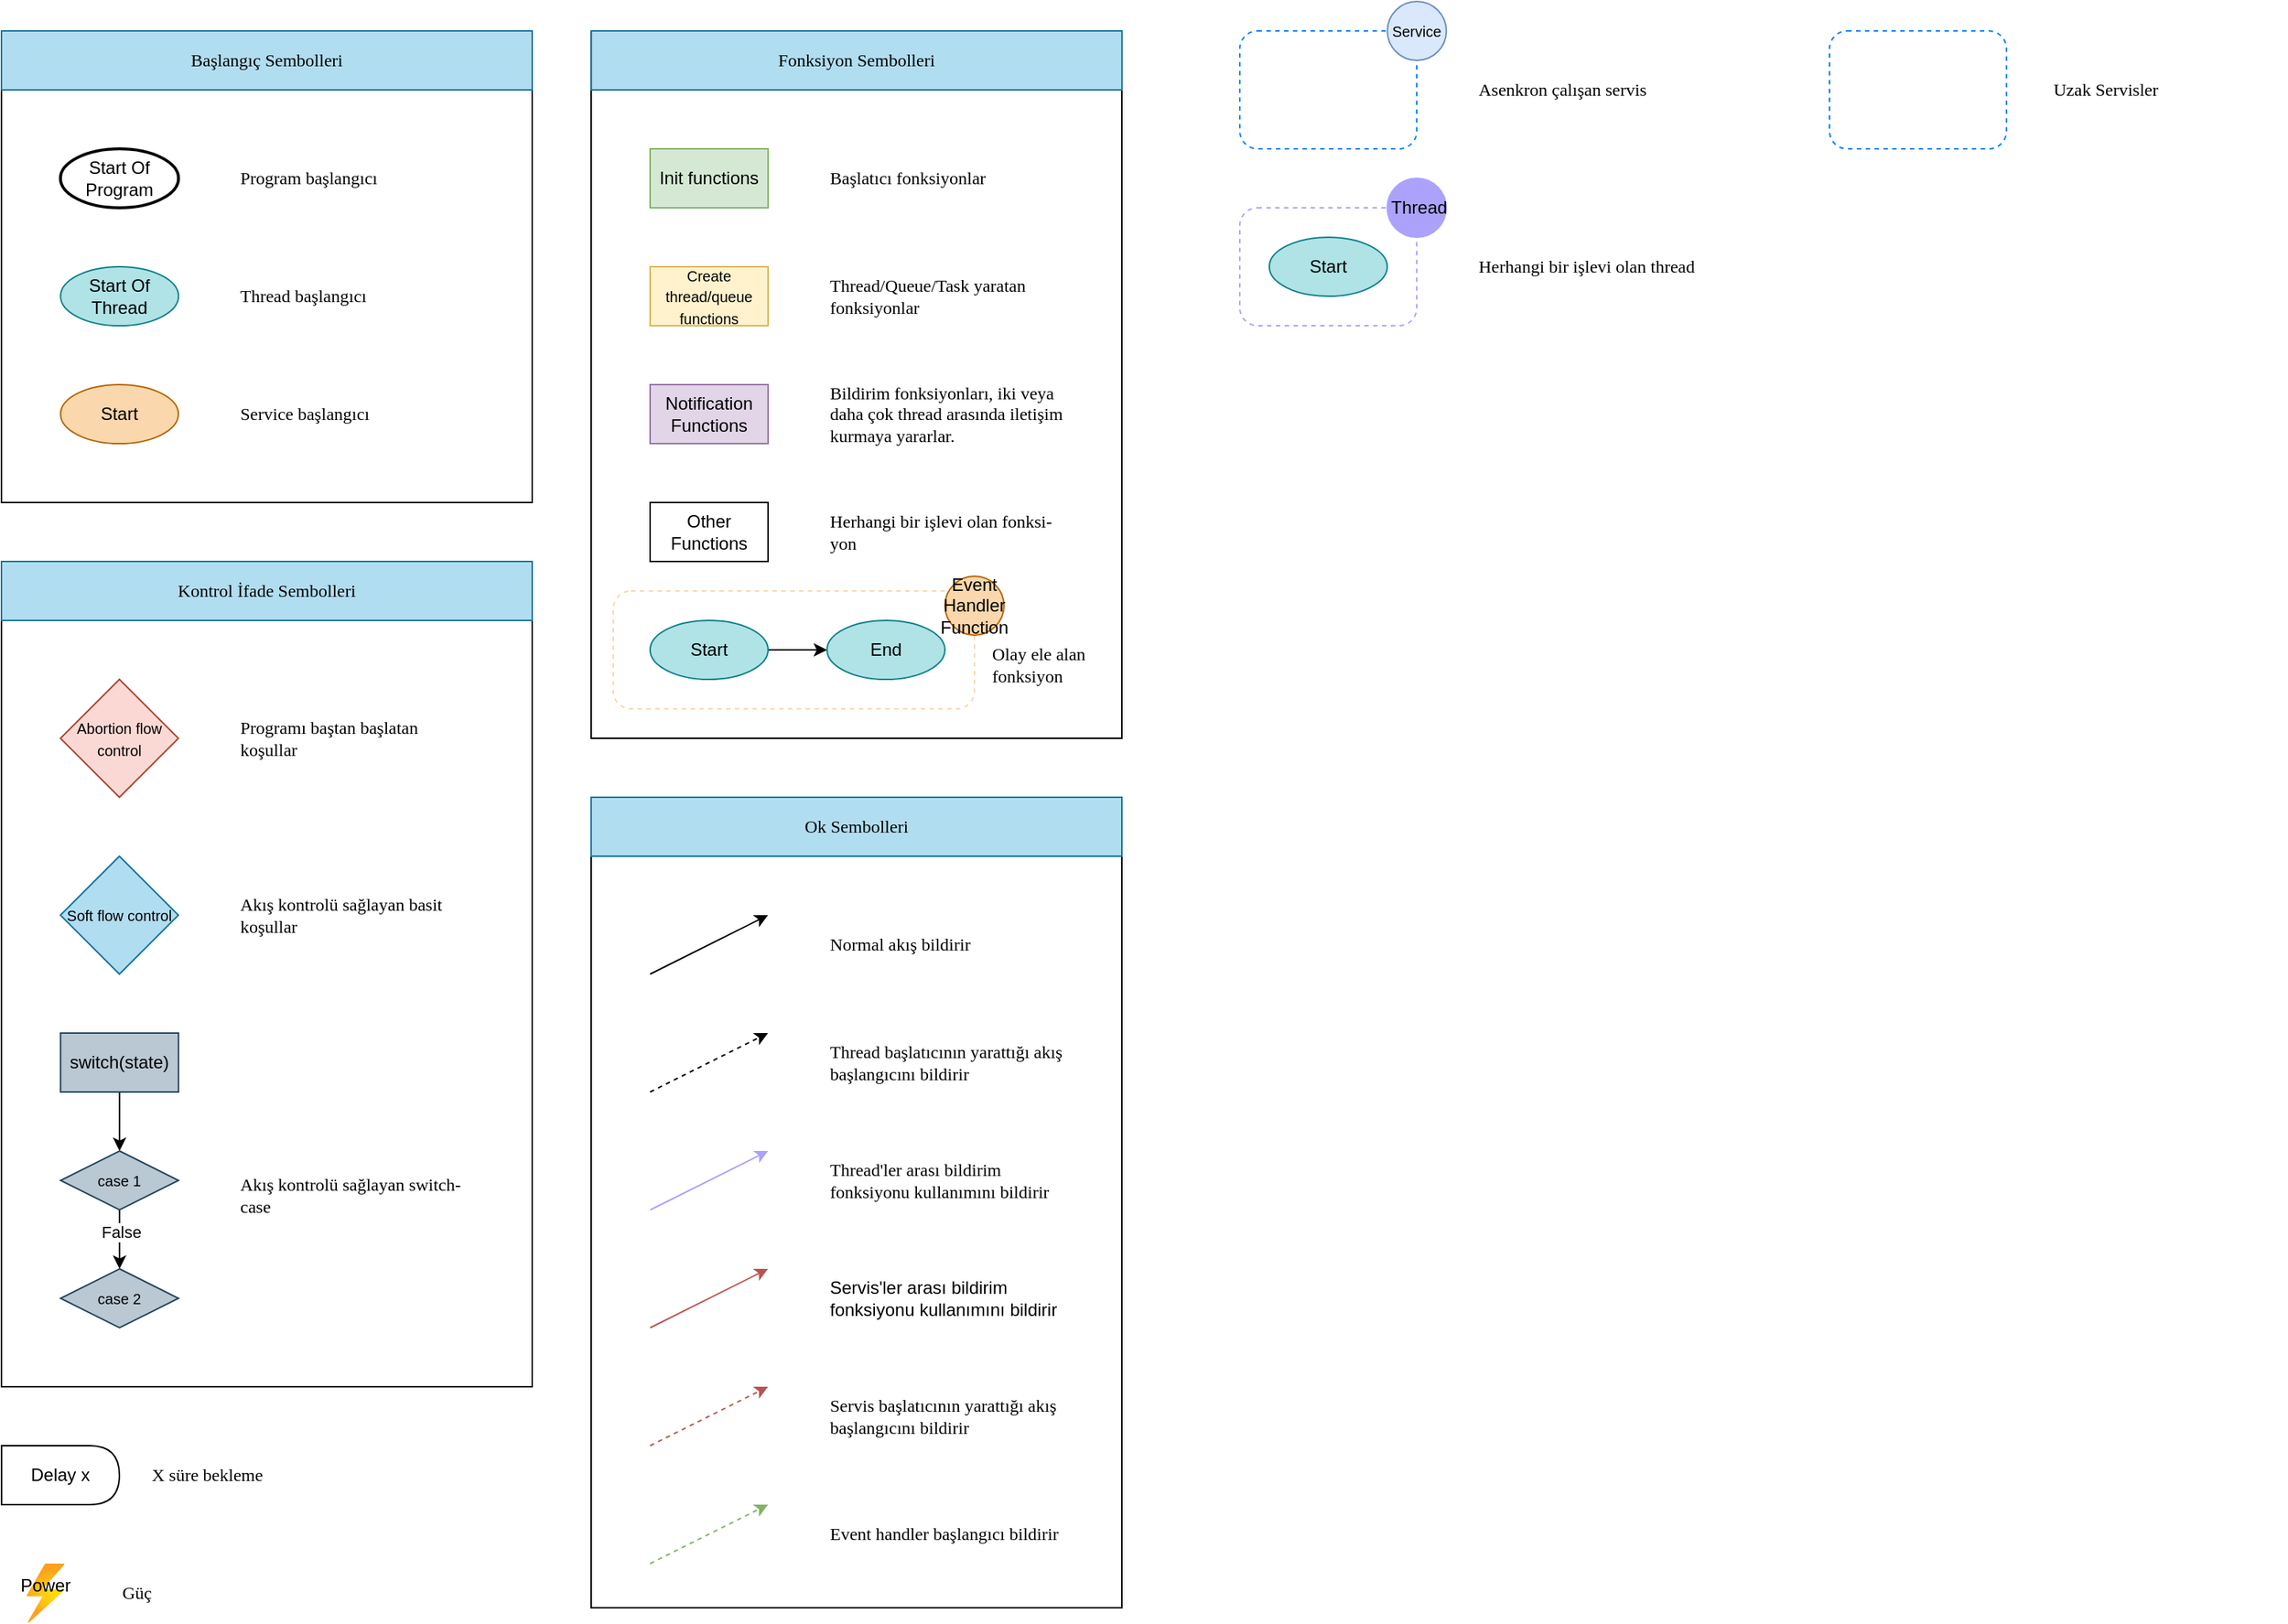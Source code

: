 <mxfile version="22.1.21" type="github">
  <diagram name="Page-1" id="e9KVWNwdquVDA6yy_A7A">
    <mxGraphModel dx="895" dy="569" grid="1" gridSize="10" guides="1" tooltips="1" connect="1" arrows="1" fold="1" page="1" pageScale="1" pageWidth="827" pageHeight="1169" math="0" shadow="0">
      <root>
        <mxCell id="0" />
        <mxCell id="1" parent="0" />
        <mxCell id="tO7G1e2xOlgmxQVlNfmW-40" value="" style="rounded=0;whiteSpace=wrap;html=1;fillColor=none;" parent="1" vertex="1">
          <mxGeometry x="440" y="560" width="360" height="550" as="geometry" />
        </mxCell>
        <mxCell id="tO7G1e2xOlgmxQVlNfmW-23" value="" style="rounded=0;whiteSpace=wrap;html=1;fillColor=none;" parent="1" vertex="1">
          <mxGeometry x="40" y="40" width="360" height="320" as="geometry" />
        </mxCell>
        <mxCell id="tO7G1e2xOlgmxQVlNfmW-5" value="" style="rounded=0;whiteSpace=wrap;html=1;fillColor=none;" parent="1" vertex="1">
          <mxGeometry x="440" y="40" width="360" height="480" as="geometry" />
        </mxCell>
        <mxCell id="tO7G1e2xOlgmxQVlNfmW-1" value="Start Of Program" style="strokeWidth=2;html=1;shape=mxgraph.flowchart.start_1;whiteSpace=wrap;" parent="1" vertex="1">
          <mxGeometry x="80" y="120" width="80.09" height="40" as="geometry" />
        </mxCell>
        <mxCell id="tO7G1e2xOlgmxQVlNfmW-2" value="&lt;font face=&quot;Times New Roman&quot;&gt;Program başlangıcı&lt;/font&gt;" style="text;html=1;strokeColor=none;fillColor=none;align=left;verticalAlign=middle;whiteSpace=wrap;rounded=0;" parent="1" vertex="1">
          <mxGeometry x="200" y="120" width="160" height="40" as="geometry" />
        </mxCell>
        <mxCell id="tO7G1e2xOlgmxQVlNfmW-3" value="Init functions" style="rounded=0;whiteSpace=wrap;html=1;fillColor=#d5e8d4;strokeColor=#82b366;" parent="1" vertex="1">
          <mxGeometry x="480" y="120" width="80" height="40" as="geometry" />
        </mxCell>
        <mxCell id="tO7G1e2xOlgmxQVlNfmW-6" value="&lt;font face=&quot;Times New Roman&quot;&gt;Başlatıcı fonksiyonlar&lt;/font&gt;" style="text;html=1;strokeColor=none;fillColor=none;align=left;verticalAlign=middle;whiteSpace=wrap;rounded=0;" parent="1" vertex="1">
          <mxGeometry x="600" y="120" width="160" height="40" as="geometry" />
        </mxCell>
        <mxCell id="tO7G1e2xOlgmxQVlNfmW-7" value="&lt;font style=&quot;font-size: 10px;&quot;&gt;Create thread/queue functions&lt;/font&gt;" style="rounded=0;whiteSpace=wrap;html=1;fillColor=#fff2cc;strokeColor=#d6b656;" parent="1" vertex="1">
          <mxGeometry x="480" y="200" width="80" height="40" as="geometry" />
        </mxCell>
        <mxCell id="tO7G1e2xOlgmxQVlNfmW-8" value="&lt;font face=&quot;Times New Roman&quot;&gt;Thread/Queue/Task yaratan fonksiyonlar&lt;/font&gt;" style="text;html=1;strokeColor=none;fillColor=none;align=left;verticalAlign=middle;whiteSpace=wrap;rounded=0;" parent="1" vertex="1">
          <mxGeometry x="600" y="200" width="160" height="40" as="geometry" />
        </mxCell>
        <mxCell id="tO7G1e2xOlgmxQVlNfmW-9" value="&lt;font face=&quot;Times New Roman&quot;&gt;Herhangi bir işlevi olan fonksi-yon&lt;/font&gt;" style="text;html=1;strokeColor=none;fillColor=none;align=left;verticalAlign=middle;whiteSpace=wrap;rounded=0;" parent="1" vertex="1">
          <mxGeometry x="600" y="360" width="160" height="40" as="geometry" />
        </mxCell>
        <mxCell id="tO7G1e2xOlgmxQVlNfmW-10" value="Other Functions" style="rounded=0;whiteSpace=wrap;html=1;" parent="1" vertex="1">
          <mxGeometry x="480" y="360" width="80" height="40" as="geometry" />
        </mxCell>
        <mxCell id="tO7G1e2xOlgmxQVlNfmW-11" value="Notification Functions" style="rounded=0;whiteSpace=wrap;html=1;fillColor=#e1d5e7;strokeColor=#9673a6;" parent="1" vertex="1">
          <mxGeometry x="480" y="280" width="80" height="40" as="geometry" />
        </mxCell>
        <mxCell id="tO7G1e2xOlgmxQVlNfmW-12" value="&lt;font face=&quot;Times New Roman&quot;&gt;Bildirim fonksiyonları, iki veya daha çok thread arasında iletişim kurmaya yararlar.&lt;/font&gt;" style="text;html=1;strokeColor=none;fillColor=none;align=left;verticalAlign=middle;whiteSpace=wrap;rounded=0;" parent="1" vertex="1">
          <mxGeometry x="600" y="280" width="160" height="40" as="geometry" />
        </mxCell>
        <mxCell id="tO7G1e2xOlgmxQVlNfmW-14" value="Start Of Thread" style="ellipse;whiteSpace=wrap;html=1;fillColor=#b0e3e6;strokeColor=#0e8088;" parent="1" vertex="1">
          <mxGeometry x="80.09" y="200" width="80" height="40" as="geometry" />
        </mxCell>
        <mxCell id="tO7G1e2xOlgmxQVlNfmW-15" value="&lt;font face=&quot;Times New Roman&quot;&gt;Thread başlangıcı&lt;/font&gt;" style="text;html=1;strokeColor=none;fillColor=none;align=left;verticalAlign=middle;whiteSpace=wrap;rounded=0;" parent="1" vertex="1">
          <mxGeometry x="200" y="200" width="160" height="40" as="geometry" />
        </mxCell>
        <mxCell id="tO7G1e2xOlgmxQVlNfmW-16" value="&lt;font face=&quot;Times New Roman&quot;&gt;Fonksiyon Sembolleri&lt;/font&gt;" style="text;html=1;strokeColor=#10739e;fillColor=#b1ddf0;align=center;verticalAlign=middle;whiteSpace=wrap;rounded=0;" parent="1" vertex="1">
          <mxGeometry x="440.09" y="40" width="360" height="40" as="geometry" />
        </mxCell>
        <mxCell id="tO7G1e2xOlgmxQVlNfmW-17" value="" style="rounded=0;whiteSpace=wrap;html=1;fillColor=none;" parent="1" vertex="1">
          <mxGeometry x="40" y="400" width="360" height="560" as="geometry" />
        </mxCell>
        <mxCell id="tO7G1e2xOlgmxQVlNfmW-18" value="&lt;font face=&quot;Times New Roman&quot;&gt;Kontrol İfade Sembolleri&lt;/font&gt;" style="text;html=1;fillColor=#b1ddf0;align=center;verticalAlign=middle;whiteSpace=wrap;rounded=0;strokeColor=#10739e;" parent="1" vertex="1">
          <mxGeometry x="40" y="400" width="360" height="40" as="geometry" />
        </mxCell>
        <mxCell id="tO7G1e2xOlgmxQVlNfmW-19" value="&lt;span style=&quot;font-size: 10px;&quot;&gt;Abortion flow control&lt;/span&gt;" style="rhombus;whiteSpace=wrap;html=1;fillColor=#fad9d5;strokeColor=#ae4132;" parent="1" vertex="1">
          <mxGeometry x="80" y="480" width="80" height="80" as="geometry" />
        </mxCell>
        <mxCell id="tO7G1e2xOlgmxQVlNfmW-20" value="&lt;span style=&quot;font-size: 10px;&quot;&gt;Soft flow control&lt;/span&gt;" style="rhombus;whiteSpace=wrap;html=1;fillColor=#b1ddf0;strokeColor=#10739e;" parent="1" vertex="1">
          <mxGeometry x="80" y="600" width="80" height="80" as="geometry" />
        </mxCell>
        <mxCell id="tO7G1e2xOlgmxQVlNfmW-21" value="&lt;font face=&quot;Times New Roman&quot;&gt;Programı baştan başlatan koşullar&amp;nbsp;&lt;/font&gt;" style="text;html=1;strokeColor=none;fillColor=none;align=left;verticalAlign=middle;whiteSpace=wrap;rounded=0;" parent="1" vertex="1">
          <mxGeometry x="200" y="480" width="160" height="80" as="geometry" />
        </mxCell>
        <mxCell id="tO7G1e2xOlgmxQVlNfmW-22" value="&lt;font face=&quot;Times New Roman&quot;&gt;Akış kontrolü sağlayan basit koşullar&lt;/font&gt;" style="text;html=1;strokeColor=none;fillColor=none;align=left;verticalAlign=middle;whiteSpace=wrap;rounded=0;" parent="1" vertex="1">
          <mxGeometry x="200" y="600" width="160" height="80" as="geometry" />
        </mxCell>
        <mxCell id="tO7G1e2xOlgmxQVlNfmW-24" value="&lt;font face=&quot;Times New Roman&quot;&gt;Başlangıç Sembolleri&lt;/font&gt;" style="text;html=1;strokeColor=#10739e;fillColor=#b1ddf0;align=center;verticalAlign=middle;whiteSpace=wrap;rounded=0;" parent="1" vertex="1">
          <mxGeometry x="40" y="40" width="360" height="40" as="geometry" />
        </mxCell>
        <mxCell id="tO7G1e2xOlgmxQVlNfmW-25" value="" style="rounded=1;whiteSpace=wrap;html=1;dashed=1;fillColor=none;strokeColor=#ACA2FC;" parent="1" vertex="1">
          <mxGeometry x="880" y="160" width="120" height="80" as="geometry" />
        </mxCell>
        <mxCell id="tO7G1e2xOlgmxQVlNfmW-26" value="&amp;nbsp;Thread" style="ellipse;whiteSpace=wrap;html=1;aspect=fixed;fillColor=#ACA2FC;strokeColor=#ACA2FC;" parent="1" vertex="1">
          <mxGeometry x="980" y="140" width="40" height="40" as="geometry" />
        </mxCell>
        <mxCell id="tO7G1e2xOlgmxQVlNfmW-28" value="Start" style="ellipse;whiteSpace=wrap;html=1;fillColor=#b0e3e6;strokeColor=#0e8088;" parent="1" vertex="1">
          <mxGeometry x="900" y="180" width="80" height="40" as="geometry" />
        </mxCell>
        <mxCell id="tO7G1e2xOlgmxQVlNfmW-31" value="&lt;font face=&quot;Times New Roman&quot;&gt;Herhangi bir işlevi olan thread&lt;/font&gt;" style="text;html=1;strokeColor=none;fillColor=none;align=left;verticalAlign=middle;whiteSpace=wrap;rounded=0;" parent="1" vertex="1">
          <mxGeometry x="1040" y="180" width="160" height="40" as="geometry" />
        </mxCell>
        <mxCell id="tO7G1e2xOlgmxQVlNfmW-32" value="Delay x" style="shape=delay;whiteSpace=wrap;html=1;" parent="1" vertex="1">
          <mxGeometry x="40.09" y="1000" width="79.91" height="40" as="geometry" />
        </mxCell>
        <mxCell id="tO7G1e2xOlgmxQVlNfmW-33" value="&lt;font face=&quot;Times New Roman&quot;&gt;X süre bekleme&amp;nbsp;&lt;/font&gt;" style="text;html=1;strokeColor=none;fillColor=none;align=left;verticalAlign=middle;whiteSpace=wrap;rounded=0;" parent="1" vertex="1">
          <mxGeometry x="140" y="1000" width="90" height="40" as="geometry" />
        </mxCell>
        <mxCell id="tO7G1e2xOlgmxQVlNfmW-35" value="" style="image;aspect=fixed;html=1;points=[];align=center;fontSize=12;image=img/lib/azure2/general/Power.svg;" parent="1" vertex="1">
          <mxGeometry x="56.97" y="1080" width="25.88" height="40" as="geometry" />
        </mxCell>
        <mxCell id="tO7G1e2xOlgmxQVlNfmW-36" value="Power" style="text;html=1;strokeColor=none;fillColor=none;align=center;verticalAlign=middle;whiteSpace=wrap;rounded=0;" parent="1" vertex="1">
          <mxGeometry x="40" y="1080" width="60" height="30" as="geometry" />
        </mxCell>
        <mxCell id="tO7G1e2xOlgmxQVlNfmW-37" value="&lt;font face=&quot;Times New Roman&quot;&gt;Güç&lt;/font&gt;" style="text;html=1;strokeColor=none;fillColor=none;align=left;verticalAlign=middle;whiteSpace=wrap;rounded=0;" parent="1" vertex="1">
          <mxGeometry x="120" y="1080" width="40" height="40" as="geometry" />
        </mxCell>
        <mxCell id="tO7G1e2xOlgmxQVlNfmW-41" value="&lt;font face=&quot;Times New Roman&quot;&gt;Ok Sembolleri&lt;/font&gt;" style="text;html=1;strokeColor=#10739e;fillColor=#b1ddf0;align=center;verticalAlign=middle;whiteSpace=wrap;rounded=0;" parent="1" vertex="1">
          <mxGeometry x="440" y="560" width="360" height="40" as="geometry" />
        </mxCell>
        <mxCell id="tO7G1e2xOlgmxQVlNfmW-42" value="" style="endArrow=classic;html=1;rounded=0;entryX=0.333;entryY=0.333;entryDx=0;entryDy=0;entryPerimeter=0;dashed=1;" parent="1" edge="1">
          <mxGeometry width="50" height="50" relative="1" as="geometry">
            <mxPoint x="480" y="760" as="sourcePoint" />
            <mxPoint x="560" y="720" as="targetPoint" />
          </mxGeometry>
        </mxCell>
        <mxCell id="tO7G1e2xOlgmxQVlNfmW-43" value="" style="endArrow=classic;html=1;rounded=0;entryX=0.333;entryY=0.333;entryDx=0;entryDy=0;entryPerimeter=0;" parent="1" edge="1">
          <mxGeometry width="50" height="50" relative="1" as="geometry">
            <mxPoint x="480" y="680" as="sourcePoint" />
            <mxPoint x="560" y="640" as="targetPoint" />
          </mxGeometry>
        </mxCell>
        <mxCell id="tO7G1e2xOlgmxQVlNfmW-44" value="" style="endArrow=classic;html=1;rounded=0;entryX=0.333;entryY=0.333;entryDx=0;entryDy=0;entryPerimeter=0;strokeColor=#ACA2FC;" parent="1" edge="1">
          <mxGeometry width="50" height="50" relative="1" as="geometry">
            <mxPoint x="480.09" y="840" as="sourcePoint" />
            <mxPoint x="560.09" y="800" as="targetPoint" />
          </mxGeometry>
        </mxCell>
        <mxCell id="tO7G1e2xOlgmxQVlNfmW-45" value="&lt;font face=&quot;Times New Roman&quot;&gt;Normal akış bildirir&lt;/font&gt;" style="text;html=1;strokeColor=none;fillColor=none;align=left;verticalAlign=middle;whiteSpace=wrap;rounded=0;" parent="1" vertex="1">
          <mxGeometry x="600" y="640" width="160" height="40" as="geometry" />
        </mxCell>
        <mxCell id="tO7G1e2xOlgmxQVlNfmW-46" value="&lt;font face=&quot;Times New Roman&quot;&gt;Thread başlatıcının yarattığı akış başlangıcını bildirir&lt;/font&gt;" style="text;html=1;strokeColor=none;fillColor=none;align=left;verticalAlign=middle;whiteSpace=wrap;rounded=0;" parent="1" vertex="1">
          <mxGeometry x="600" y="720" width="160" height="40" as="geometry" />
        </mxCell>
        <mxCell id="tO7G1e2xOlgmxQVlNfmW-47" value="&lt;font face=&quot;Times New Roman&quot;&gt;Thread&#39;ler arası bildirim fonksiyonu kullanımını bildirir&lt;/font&gt;" style="text;html=1;strokeColor=none;fillColor=none;align=left;verticalAlign=middle;whiteSpace=wrap;rounded=0;" parent="1" vertex="1">
          <mxGeometry x="600" y="800" width="160" height="40" as="geometry" />
        </mxCell>
        <mxCell id="kp1xGLvx3KV2O7zaA4pw-1" value="Start" style="ellipse;whiteSpace=wrap;html=1;fillColor=#fad7ac;strokeColor=#b46504;" parent="1" vertex="1">
          <mxGeometry x="80.09" y="280" width="79.91" height="40" as="geometry" />
        </mxCell>
        <mxCell id="kp1xGLvx3KV2O7zaA4pw-2" value="&lt;font face=&quot;Times New Roman&quot;&gt;Service başlangıcı&lt;/font&gt;" style="text;html=1;strokeColor=none;fillColor=none;align=left;verticalAlign=middle;whiteSpace=wrap;rounded=0;" parent="1" vertex="1">
          <mxGeometry x="200" y="280" width="160" height="40" as="geometry" />
        </mxCell>
        <mxCell id="kp1xGLvx3KV2O7zaA4pw-3" value="" style="rounded=1;whiteSpace=wrap;html=1;dashed=1;movable=1;resizable=1;rotatable=1;deletable=1;editable=1;locked=0;connectable=1;strokeColor=#007FFF;fillColor=none;" parent="1" vertex="1">
          <mxGeometry x="880" y="40" width="120" height="80" as="geometry" />
        </mxCell>
        <mxCell id="kp1xGLvx3KV2O7zaA4pw-5" value="Service" style="ellipse;whiteSpace=wrap;html=1;aspect=fixed;fillColor=#dae8fc;strokeColor=#6c8ebf;align=center;fontSize=10;" parent="1" vertex="1">
          <mxGeometry x="980.09" y="20" width="40" height="40" as="geometry" />
        </mxCell>
        <mxCell id="kp1xGLvx3KV2O7zaA4pw-7" value="" style="rounded=1;whiteSpace=wrap;html=1;dashed=1;movable=1;resizable=1;rotatable=1;deletable=1;editable=1;locked=0;connectable=1;strokeColor=#007FFF;fillColor=none;" parent="1" vertex="1">
          <mxGeometry x="1280.0" y="40" width="120.04" height="80" as="geometry" />
        </mxCell>
        <mxCell id="kp1xGLvx3KV2O7zaA4pw-8" value="&lt;font face=&quot;Times New Roman&quot;&gt;Uzak Servisler&lt;/font&gt;" style="text;html=1;strokeColor=none;fillColor=none;align=left;verticalAlign=middle;whiteSpace=wrap;rounded=0;" parent="1" vertex="1">
          <mxGeometry x="1430" y="60" width="160" height="40" as="geometry" />
        </mxCell>
        <mxCell id="kp1xGLvx3KV2O7zaA4pw-9" value="&lt;font face=&quot;Times New Roman&quot;&gt;Asenkron çalışan servis&lt;/font&gt;" style="text;html=1;strokeColor=none;fillColor=none;align=left;verticalAlign=middle;whiteSpace=wrap;rounded=0;" parent="1" vertex="1">
          <mxGeometry x="1040.0" y="60" width="160" height="40" as="geometry" />
        </mxCell>
        <mxCell id="kp1xGLvx3KV2O7zaA4pw-12" value="" style="endArrow=classic;html=1;rounded=0;fillColor=#f8cecc;strokeColor=#b85450;" parent="1" edge="1">
          <mxGeometry width="50" height="50" relative="1" as="geometry">
            <mxPoint x="480" y="920" as="sourcePoint" />
            <mxPoint x="560" y="880" as="targetPoint" />
          </mxGeometry>
        </mxCell>
        <mxCell id="kp1xGLvx3KV2O7zaA4pw-13" value="" style="endArrow=classic;html=1;rounded=0;entryX=0.333;entryY=0.333;entryDx=0;entryDy=0;entryPerimeter=0;dashed=1;fillColor=#f8cecc;strokeColor=#b85450;" parent="1" edge="1">
          <mxGeometry width="50" height="50" relative="1" as="geometry">
            <mxPoint x="480" y="1000" as="sourcePoint" />
            <mxPoint x="560" y="960" as="targetPoint" />
          </mxGeometry>
        </mxCell>
        <mxCell id="kp1xGLvx3KV2O7zaA4pw-14" value="Servis&#39;ler arası bildirim fonksiyonu kullanımını bildirir" style="text;html=1;strokeColor=none;fillColor=none;align=left;verticalAlign=middle;whiteSpace=wrap;rounded=0;" parent="1" vertex="1">
          <mxGeometry x="600" y="880" width="160" height="40" as="geometry" />
        </mxCell>
        <mxCell id="kp1xGLvx3KV2O7zaA4pw-15" value="&lt;font face=&quot;Times New Roman&quot;&gt;Servis başlatıcının yarattığı akış başlangıcını bildirir&lt;/font&gt;" style="text;html=1;strokeColor=none;fillColor=none;align=left;verticalAlign=middle;whiteSpace=wrap;rounded=0;" parent="1" vertex="1">
          <mxGeometry x="600" y="960" width="160" height="40" as="geometry" />
        </mxCell>
        <mxCell id="P_QqtkgcFS_5K-ustxrF-1" style="edgeStyle=orthogonalEdgeStyle;rounded=0;orthogonalLoop=1;jettySize=auto;html=1;exitX=0.5;exitY=1;exitDx=0;exitDy=0;entryX=0.5;entryY=0;entryDx=0;entryDy=0;" edge="1" parent="1" source="P_QqtkgcFS_5K-ustxrF-2" target="P_QqtkgcFS_5K-ustxrF-5">
          <mxGeometry relative="1" as="geometry" />
        </mxCell>
        <mxCell id="P_QqtkgcFS_5K-ustxrF-2" value="switch(state)" style="whiteSpace=wrap;html=1;fillColor=#bac8d3;strokeColor=#23445d;" vertex="1" parent="1">
          <mxGeometry x="80.09" y="720" width="80" height="40" as="geometry" />
        </mxCell>
        <mxCell id="P_QqtkgcFS_5K-ustxrF-3" style="edgeStyle=orthogonalEdgeStyle;rounded=0;orthogonalLoop=1;jettySize=auto;html=1;entryX=0.5;entryY=0;entryDx=0;entryDy=0;" edge="1" parent="1" source="P_QqtkgcFS_5K-ustxrF-5" target="P_QqtkgcFS_5K-ustxrF-8">
          <mxGeometry relative="1" as="geometry" />
        </mxCell>
        <mxCell id="P_QqtkgcFS_5K-ustxrF-4" value="False" style="edgeLabel;html=1;align=center;verticalAlign=middle;resizable=0;points=[];" vertex="1" connectable="0" parent="P_QqtkgcFS_5K-ustxrF-3">
          <mxGeometry x="-0.238" y="1" relative="1" as="geometry">
            <mxPoint as="offset" />
          </mxGeometry>
        </mxCell>
        <mxCell id="P_QqtkgcFS_5K-ustxrF-5" value="&lt;font style=&quot;font-size: 10px;&quot;&gt;case 1&lt;br&gt;&lt;/font&gt;" style="rhombus;whiteSpace=wrap;html=1;fillColor=#bac8d3;strokeColor=#23445d;" vertex="1" parent="1">
          <mxGeometry x="80.09" y="800" width="80" height="40" as="geometry" />
        </mxCell>
        <mxCell id="P_QqtkgcFS_5K-ustxrF-8" value="&lt;font style=&quot;font-size: 10px;&quot;&gt;case 2&lt;br&gt;&lt;/font&gt;" style="rhombus;whiteSpace=wrap;html=1;fillColor=#bac8d3;strokeColor=#23445d;" vertex="1" parent="1">
          <mxGeometry x="80.09" y="880" width="80" height="40" as="geometry" />
        </mxCell>
        <mxCell id="P_QqtkgcFS_5K-ustxrF-10" value="&lt;font face=&quot;Times New Roman&quot;&gt;Akış kontrolü sağlayan switch-case&lt;/font&gt;" style="text;html=1;strokeColor=none;fillColor=none;align=left;verticalAlign=middle;whiteSpace=wrap;rounded=0;" vertex="1" parent="1">
          <mxGeometry x="200" y="790" width="160" height="80" as="geometry" />
        </mxCell>
        <mxCell id="P_QqtkgcFS_5K-ustxrF-39" value="" style="rounded=1;whiteSpace=wrap;html=1;dashed=1;fillColor=none;strokeColor=#fad7ac;" vertex="1" parent="1">
          <mxGeometry x="455" y="420" width="245" height="80" as="geometry" />
        </mxCell>
        <mxCell id="P_QqtkgcFS_5K-ustxrF-45" value="Event Handler Function" style="ellipse;whiteSpace=wrap;html=1;aspect=fixed;fillColor=#fad7ac;strokeColor=#b46504;" vertex="1" parent="1">
          <mxGeometry x="680" y="410" width="40" height="40" as="geometry" />
        </mxCell>
        <mxCell id="P_QqtkgcFS_5K-ustxrF-71" style="edgeStyle=orthogonalEdgeStyle;rounded=0;orthogonalLoop=1;jettySize=auto;html=1;" edge="1" parent="1" source="P_QqtkgcFS_5K-ustxrF-47" target="P_QqtkgcFS_5K-ustxrF-70">
          <mxGeometry relative="1" as="geometry" />
        </mxCell>
        <mxCell id="P_QqtkgcFS_5K-ustxrF-47" value="Start" style="ellipse;whiteSpace=wrap;html=1;fillColor=#b0e3e6;strokeColor=#0e8088;" vertex="1" parent="1">
          <mxGeometry x="480" y="440" width="80" height="40" as="geometry" />
        </mxCell>
        <mxCell id="P_QqtkgcFS_5K-ustxrF-70" value="End" style="ellipse;whiteSpace=wrap;html=1;fillColor=#b0e3e6;strokeColor=#0e8088;" vertex="1" parent="1">
          <mxGeometry x="600" y="440" width="80" height="40" as="geometry" />
        </mxCell>
        <mxCell id="P_QqtkgcFS_5K-ustxrF-74" value="&lt;font face=&quot;Times New Roman&quot;&gt;Olay ele alan fonksiyon&lt;/font&gt;" style="text;html=1;strokeColor=none;fillColor=none;align=left;verticalAlign=middle;whiteSpace=wrap;rounded=0;" vertex="1" parent="1">
          <mxGeometry x="710" y="450" width="70" height="40" as="geometry" />
        </mxCell>
        <mxCell id="P_QqtkgcFS_5K-ustxrF-77" value="" style="endArrow=classic;html=1;rounded=0;entryX=0.333;entryY=0.333;entryDx=0;entryDy=0;entryPerimeter=0;dashed=1;fillColor=#d5e8d4;strokeColor=#82b366;" edge="1" parent="1">
          <mxGeometry width="50" height="50" relative="1" as="geometry">
            <mxPoint x="480" y="1080" as="sourcePoint" />
            <mxPoint x="560" y="1040" as="targetPoint" />
          </mxGeometry>
        </mxCell>
        <mxCell id="P_QqtkgcFS_5K-ustxrF-78" value="&lt;font face=&quot;Times New Roman&quot;&gt;Event handler başlangıcı bildirir&lt;/font&gt;" style="text;html=1;strokeColor=none;fillColor=none;align=left;verticalAlign=middle;whiteSpace=wrap;rounded=0;" vertex="1" parent="1">
          <mxGeometry x="600" y="1040" width="160" height="40" as="geometry" />
        </mxCell>
      </root>
    </mxGraphModel>
  </diagram>
</mxfile>
